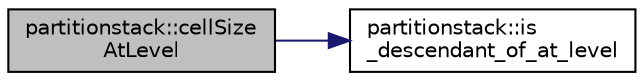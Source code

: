 digraph "partitionstack::cellSizeAtLevel"
{
  edge [fontname="Helvetica",fontsize="10",labelfontname="Helvetica",labelfontsize="10"];
  node [fontname="Helvetica",fontsize="10",shape=record];
  rankdir="LR";
  Node98 [label="partitionstack::cellSize\lAtLevel",height=0.2,width=0.4,color="black", fillcolor="grey75", style="filled", fontcolor="black"];
  Node98 -> Node99 [color="midnightblue",fontsize="10",style="solid",fontname="Helvetica"];
  Node99 [label="partitionstack::is\l_descendant_of_at_level",height=0.2,width=0.4,color="black", fillcolor="white", style="filled",URL="$d3/d87/classpartitionstack.html#a9342195487ada674e013bd207638c6e3"];
}
